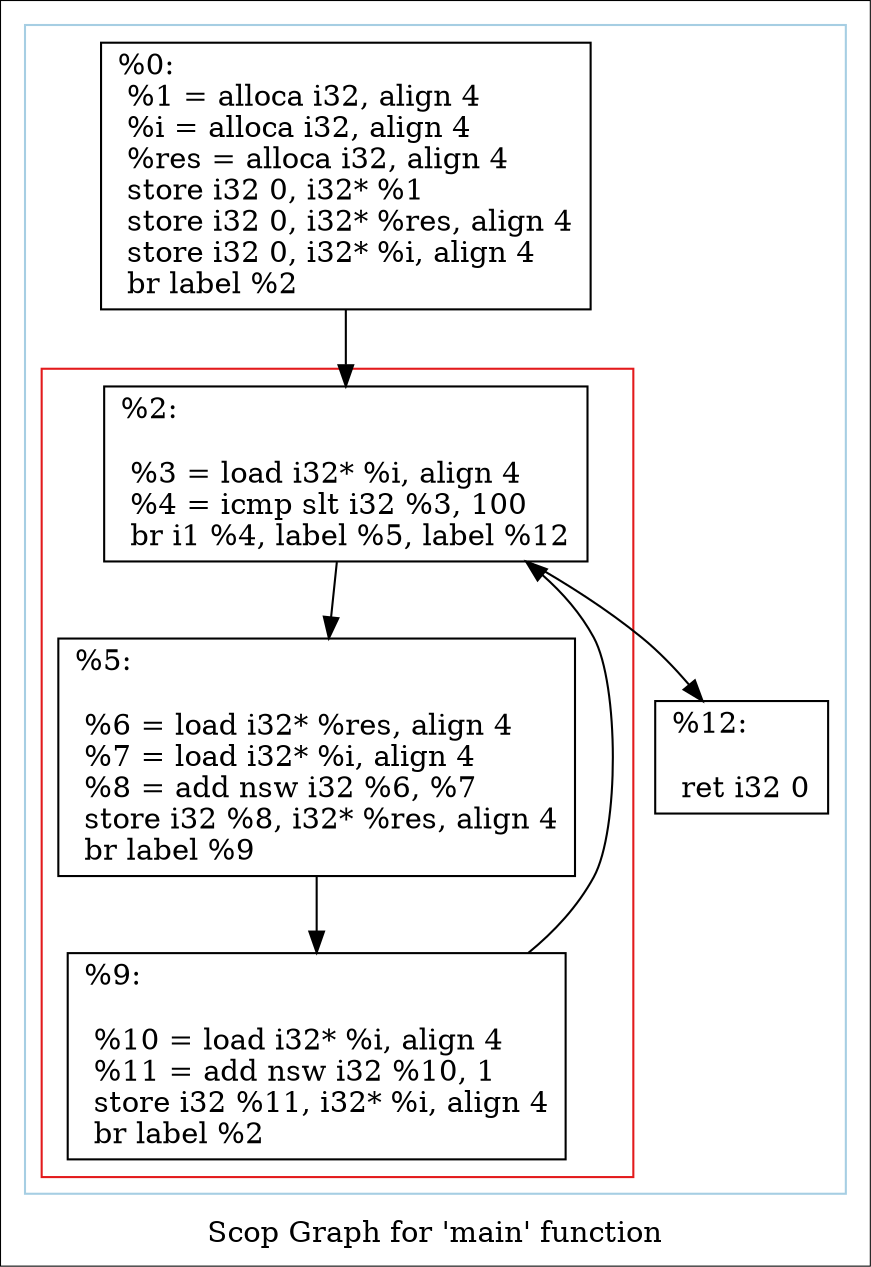 digraph "Scop Graph for 'main' function" {
	label="Scop Graph for 'main' function";

	Node0x984cb0 [shape=record,label="{%0:\l  %1 = alloca i32, align 4\l  %i = alloca i32, align 4\l  %res = alloca i32, align 4\l  store i32 0, i32* %1\l  store i32 0, i32* %res, align 4\l  store i32 0, i32* %i, align 4\l  br label %2\l}"];
	Node0x984cb0 -> Node0x984e60;
	Node0x984e60 [shape=record,label="{%2:\l\l  %3 = load i32* %i, align 4\l  %4 = icmp slt i32 %3, 100\l  br i1 %4, label %5, label %12\l}"];
	Node0x984e60 -> Node0x984e30;
	Node0x984e60 -> Node0x984fe0;
	Node0x984e30 [shape=record,label="{%5:\l\l  %6 = load i32* %res, align 4\l  %7 = load i32* %i, align 4\l  %8 = add nsw i32 %6, %7\l  store i32 %8, i32* %res, align 4\l  br label %9\l}"];
	Node0x984e30 -> Node0x984f50;
	Node0x984f50 [shape=record,label="{%9:\l\l  %10 = load i32* %i, align 4\l  %11 = add nsw i32 %10, 1\l  store i32 %11, i32* %i, align 4\l  br label %2\l}"];
	Node0x984f50 -> Node0x984e60[constraint=false];
	Node0x984fe0 [shape=record,label="{%12:\l\l  ret i32 0\l}"];
	colorscheme = "paired12"
        subgraph cluster_0x984bc0 {
          label = "";
          style = solid;
          color = 1
          subgraph cluster_0x9849b0 {
            label = "";
            style = solid;
            color = 6
            Node0x984e60;
            Node0x984e30;
            Node0x984f50;
          }
          Node0x984cb0;
          Node0x984fe0;
        }
}
